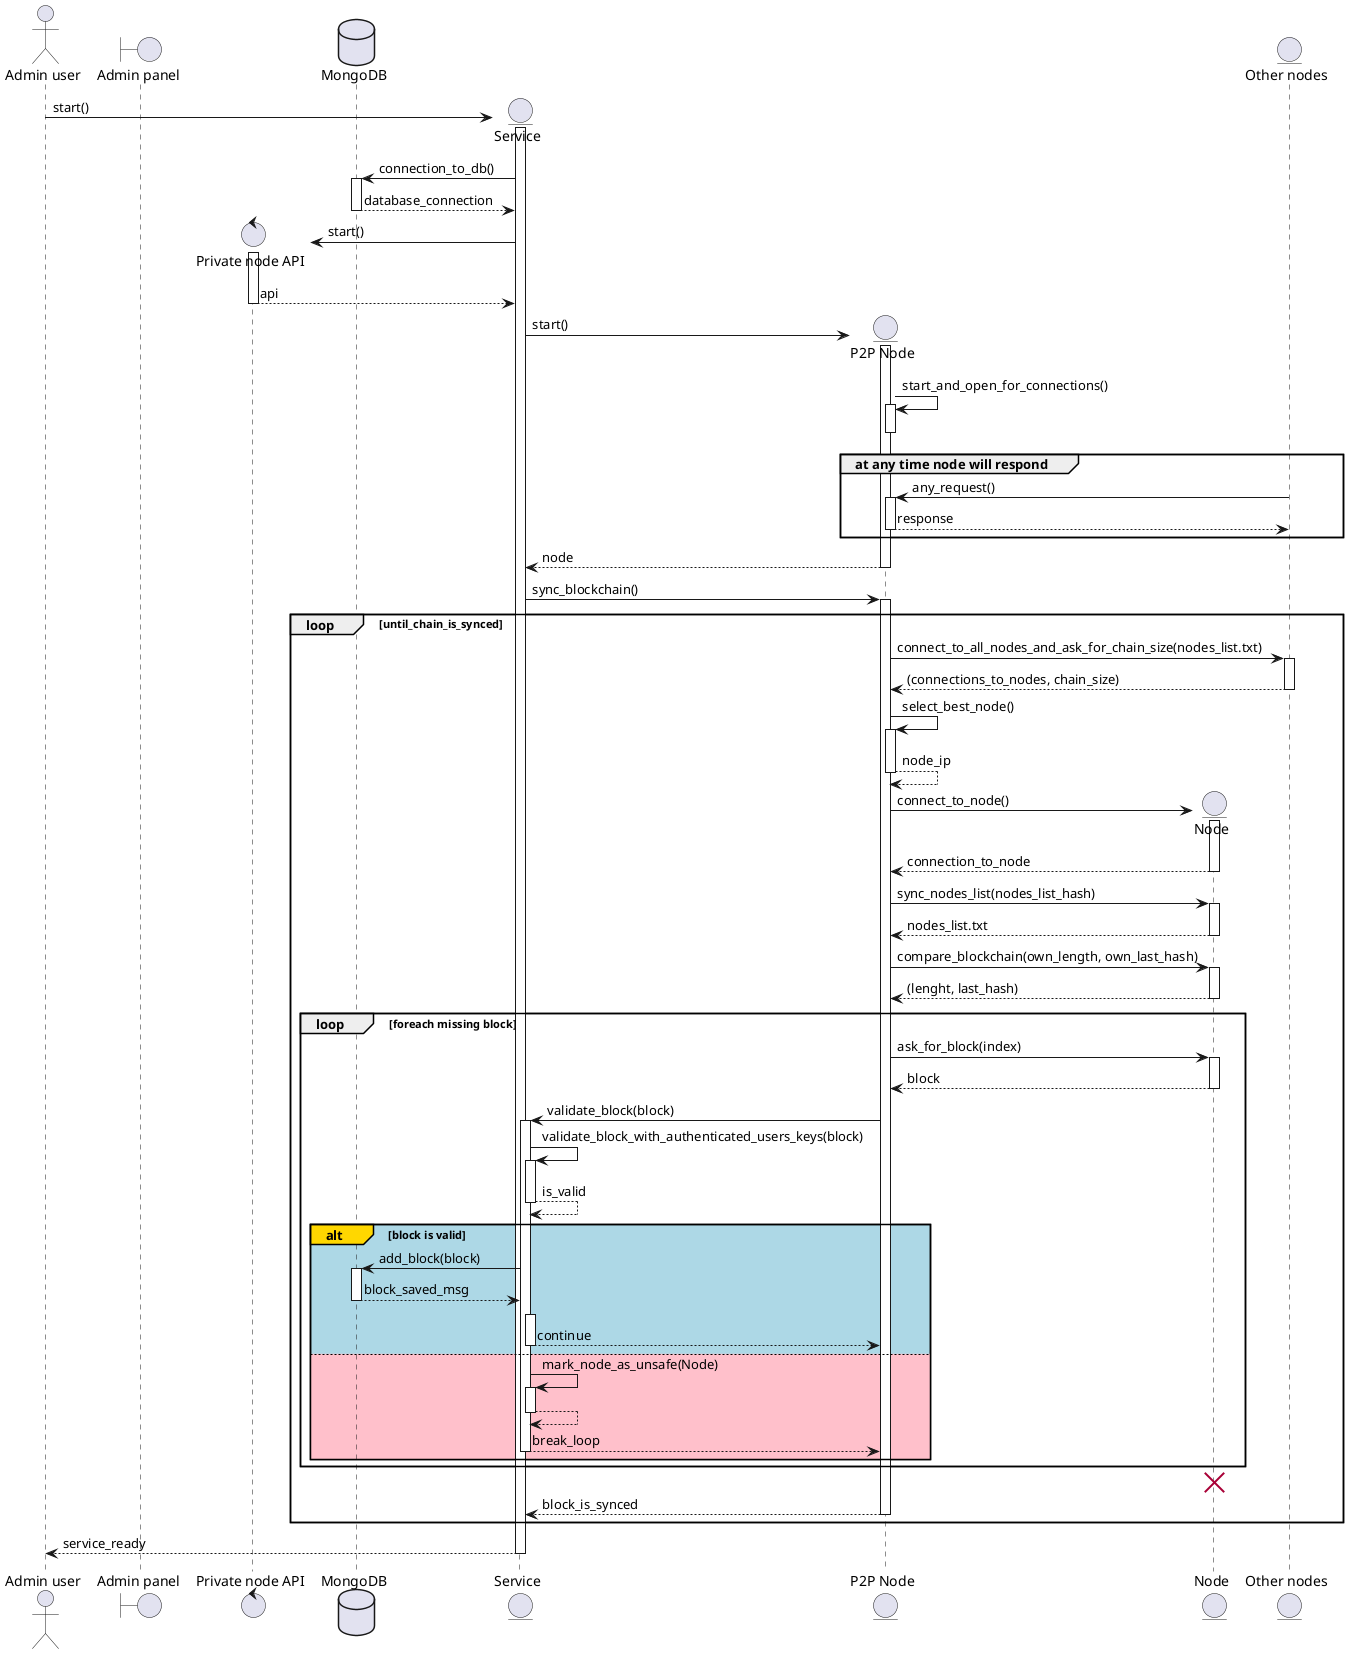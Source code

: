 @startuml

autoactivate on

actor "Admin user" as User
boundary "Admin panel" as GUI
control "Private node API" as API
database MongoDB
entity Service
entity "P2P Node" as P2P
entity "Node" as RN
entity "Other nodes" as ON

User -> Service ** : start()
activate Service
Service -> MongoDB : connection_to_db()
return database_connection
Service -> API ** : start()
activate API
return api
Service -> P2P ** : start()
activate P2P
P2P -> P2P:start_and_open_for_connections()
deactivate P2P
group at any time node will respond
  ON -> P2P: any_request()
  return response
end
return node
Service -> P2P: sync_blockchain()
loop until_chain_is_synced
  P2P -> ON : connect_to_all_nodes_and_ask_for_chain_size(nodes_list.txt)
  return (connections_to_nodes, chain_size)
  P2P -> P2P: select_best_node()
  return node_ip
  P2P -> RN ** : connect_to_node()
  activate RN
  return connection_to_node
  P2P -> RN : sync_nodes_list(nodes_list_hash)
  return nodes_list.txt
  P2P -> RN : compare_blockchain(own_length, own_last_hash)
  return (lenght, last_hash)
  loop foreach missing block
    P2P -> RN: ask_for_block(index)
    return block
    P2P -> Service: validate_block(block)
    Service -> Service: validate_block_with_authenticated_users_keys(block)
    return is_valid
    alt#Gold  #LightBlue block is valid
      Service -> MongoDB: add_block(block)
      return block_saved_msg
      P2P -[hidden]> Service
      return continue
    else #Pink
      Service -> Service: mark_node_as_unsafe(Node)
      return 
      return break_loop
    end
  end
  destroy RN
  return block_is_synced
end
return service_ready
@enduml